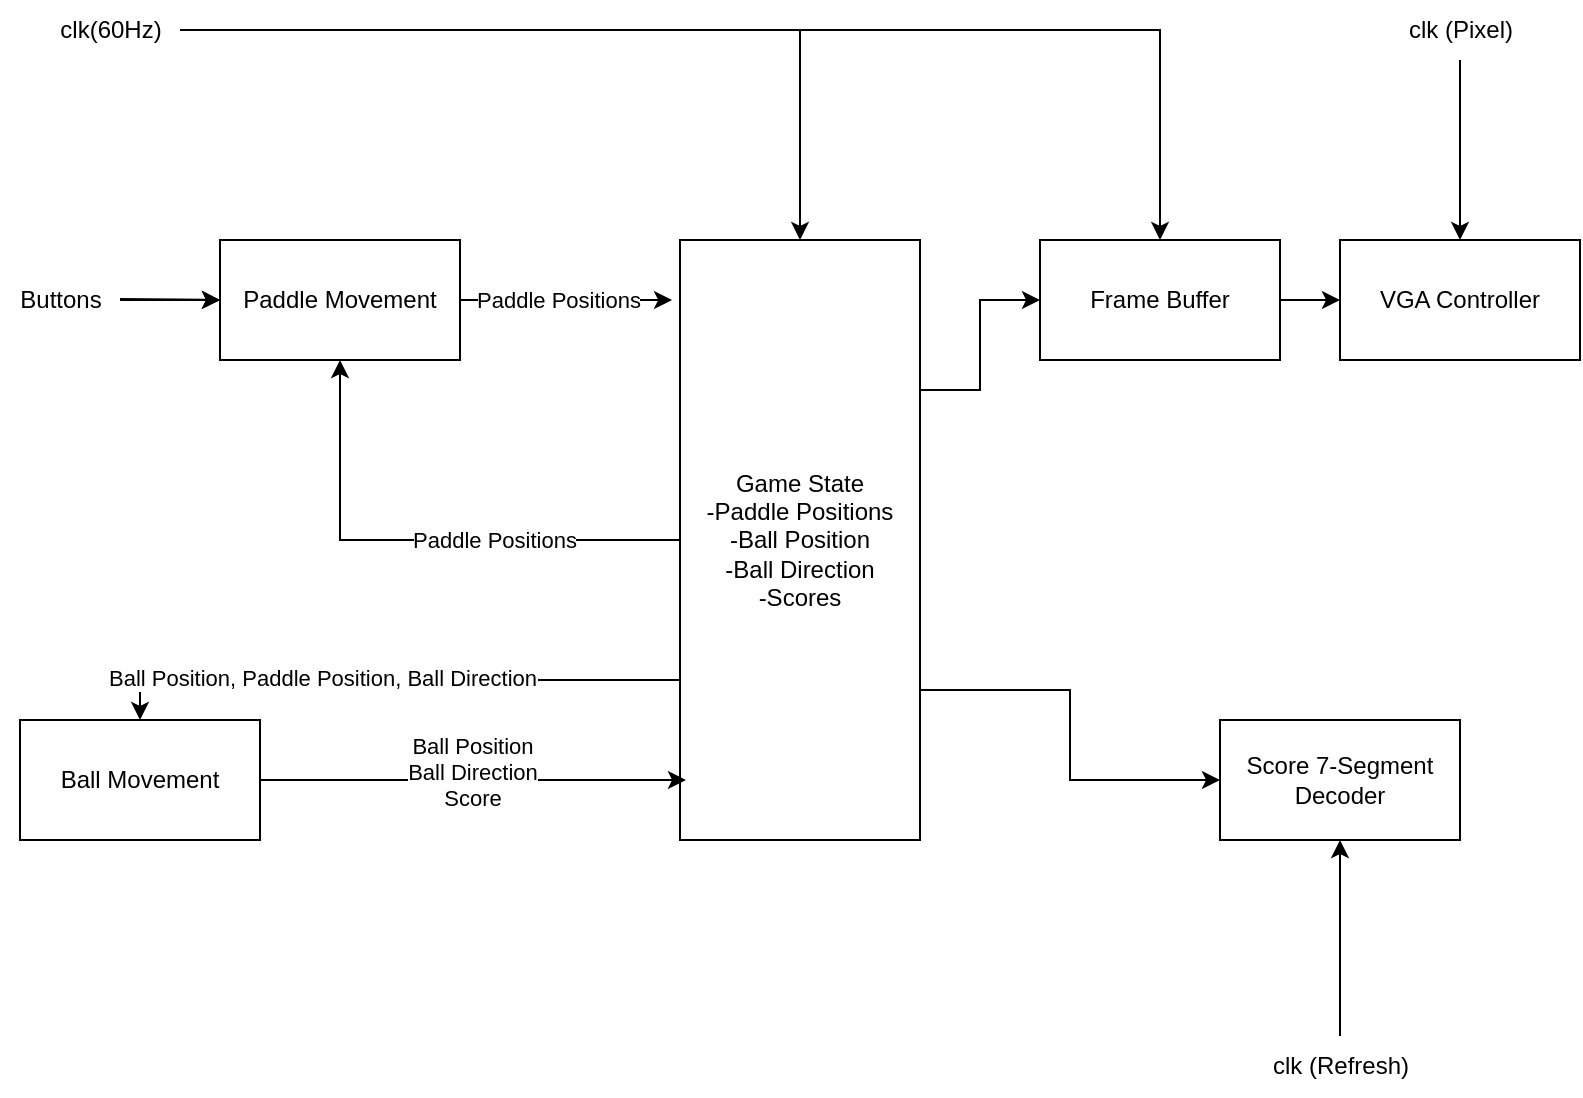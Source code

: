 <mxfile version="24.9.1">
  <diagram name="Page-1" id="9zEPuBYHzLMfpYoP8tei">
    <mxGraphModel dx="794" dy="507" grid="1" gridSize="10" guides="1" tooltips="1" connect="1" arrows="1" fold="1" page="1" pageScale="1" pageWidth="850" pageHeight="1100" math="0" shadow="0">
      <root>
        <mxCell id="0" />
        <mxCell id="1" parent="0" />
        <mxCell id="PjGVX1B-gfmGvaNTaWBH-4" style="edgeStyle=orthogonalEdgeStyle;rounded=0;orthogonalLoop=1;jettySize=auto;html=1;entryX=0.5;entryY=1;entryDx=0;entryDy=0;" parent="1" source="8NGVP5KOTLm1defEfAbh-1" target="8NGVP5KOTLm1defEfAbh-2" edge="1">
          <mxGeometry relative="1" as="geometry" />
        </mxCell>
        <mxCell id="PjGVX1B-gfmGvaNTaWBH-5" value="Paddle Positions" style="edgeLabel;html=1;align=center;verticalAlign=middle;resizable=0;points=[];" parent="PjGVX1B-gfmGvaNTaWBH-4" vertex="1" connectable="0">
          <mxGeometry x="-0.104" y="-1" relative="1" as="geometry">
            <mxPoint x="23" y="1" as="offset" />
          </mxGeometry>
        </mxCell>
        <mxCell id="PjGVX1B-gfmGvaNTaWBH-12" style="edgeStyle=orthogonalEdgeStyle;rounded=0;orthogonalLoop=1;jettySize=auto;html=1;exitX=0;exitY=0.75;exitDx=0;exitDy=0;entryX=0.5;entryY=0;entryDx=0;entryDy=0;" parent="1" source="8NGVP5KOTLm1defEfAbh-1" target="8NGVP5KOTLm1defEfAbh-3" edge="1">
          <mxGeometry relative="1" as="geometry">
            <Array as="points">
              <mxPoint x="340" y="420" />
              <mxPoint x="120" y="420" />
            </Array>
          </mxGeometry>
        </mxCell>
        <mxCell id="PjGVX1B-gfmGvaNTaWBH-13" value="Ball Position, Paddle Position, Ball Direction" style="edgeLabel;html=1;align=center;verticalAlign=middle;resizable=0;points=[];" parent="PjGVX1B-gfmGvaNTaWBH-12" vertex="1" connectable="0">
          <mxGeometry x="0.248" y="-1" relative="1" as="geometry">
            <mxPoint as="offset" />
          </mxGeometry>
        </mxCell>
        <mxCell id="PjGVX1B-gfmGvaNTaWBH-19" style="edgeStyle=orthogonalEdgeStyle;rounded=0;orthogonalLoop=1;jettySize=auto;html=1;exitX=1;exitY=0.25;exitDx=0;exitDy=0;entryX=0;entryY=0.5;entryDx=0;entryDy=0;" parent="1" source="8NGVP5KOTLm1defEfAbh-1" target="PjGVX1B-gfmGvaNTaWBH-3" edge="1">
          <mxGeometry relative="1" as="geometry" />
        </mxCell>
        <mxCell id="PjGVX1B-gfmGvaNTaWBH-21" style="edgeStyle=orthogonalEdgeStyle;rounded=0;orthogonalLoop=1;jettySize=auto;html=1;exitX=1;exitY=0.75;exitDx=0;exitDy=0;entryX=0;entryY=0.5;entryDx=0;entryDy=0;" parent="1" source="8NGVP5KOTLm1defEfAbh-1" target="8NGVP5KOTLm1defEfAbh-5" edge="1">
          <mxGeometry relative="1" as="geometry" />
        </mxCell>
        <mxCell id="8NGVP5KOTLm1defEfAbh-1" value="Game State&lt;div&gt;-Paddle Positions&lt;/div&gt;&lt;div&gt;-Ball Position&lt;/div&gt;&lt;div&gt;-Ball Direction&lt;/div&gt;&lt;div&gt;-Scores&lt;/div&gt;" style="rounded=0;whiteSpace=wrap;html=1;" parent="1" vertex="1">
          <mxGeometry x="350" y="200" width="120" height="300" as="geometry" />
        </mxCell>
        <mxCell id="8NGVP5KOTLm1defEfAbh-2" value="Paddle Movement" style="rounded=0;whiteSpace=wrap;html=1;" parent="1" vertex="1">
          <mxGeometry x="120" y="200" width="120" height="60" as="geometry" />
        </mxCell>
        <mxCell id="8NGVP5KOTLm1defEfAbh-3" value="Ball Movement" style="whiteSpace=wrap;html=1;" parent="1" vertex="1">
          <mxGeometry x="20" y="440" width="120" height="60" as="geometry" />
        </mxCell>
        <mxCell id="8NGVP5KOTLm1defEfAbh-4" value="VGA Controller" style="whiteSpace=wrap;html=1;" parent="1" vertex="1">
          <mxGeometry x="680" y="200" width="120" height="60" as="geometry" />
        </mxCell>
        <mxCell id="8NGVP5KOTLm1defEfAbh-5" value="Score 7-Segment Decoder" style="whiteSpace=wrap;html=1;" parent="1" vertex="1">
          <mxGeometry x="620" y="440" width="120" height="60" as="geometry" />
        </mxCell>
        <mxCell id="PjGVX1B-gfmGvaNTaWBH-1" value="" style="endArrow=classic;html=1;rounded=0;" parent="1" edge="1">
          <mxGeometry width="50" height="50" relative="1" as="geometry">
            <mxPoint x="70" y="229.5" as="sourcePoint" />
            <mxPoint x="120" y="230" as="targetPoint" />
          </mxGeometry>
        </mxCell>
        <mxCell id="PjGVX1B-gfmGvaNTaWBH-11" value="" style="edgeStyle=orthogonalEdgeStyle;rounded=0;orthogonalLoop=1;jettySize=auto;html=1;" parent="1" source="PjGVX1B-gfmGvaNTaWBH-2" target="8NGVP5KOTLm1defEfAbh-2" edge="1">
          <mxGeometry relative="1" as="geometry">
            <Array as="points">
              <mxPoint x="90" y="230" />
              <mxPoint x="90" y="230" />
            </Array>
          </mxGeometry>
        </mxCell>
        <mxCell id="PjGVX1B-gfmGvaNTaWBH-2" value="Buttons" style="text;html=1;align=center;verticalAlign=middle;resizable=0;points=[];autosize=1;strokeColor=none;fillColor=none;" parent="1" vertex="1">
          <mxGeometry x="10" y="215" width="60" height="30" as="geometry" />
        </mxCell>
        <mxCell id="PjGVX1B-gfmGvaNTaWBH-20" style="edgeStyle=orthogonalEdgeStyle;rounded=0;orthogonalLoop=1;jettySize=auto;html=1;exitX=1;exitY=0.5;exitDx=0;exitDy=0;" parent="1" source="PjGVX1B-gfmGvaNTaWBH-3" target="8NGVP5KOTLm1defEfAbh-4" edge="1">
          <mxGeometry relative="1" as="geometry" />
        </mxCell>
        <mxCell id="PjGVX1B-gfmGvaNTaWBH-3" value="Frame Buffer" style="whiteSpace=wrap;html=1;" parent="1" vertex="1">
          <mxGeometry x="530" y="200" width="120" height="60" as="geometry" />
        </mxCell>
        <mxCell id="PjGVX1B-gfmGvaNTaWBH-8" style="edgeStyle=orthogonalEdgeStyle;rounded=0;orthogonalLoop=1;jettySize=auto;html=1;exitX=1;exitY=0.5;exitDx=0;exitDy=0;entryX=-0.033;entryY=0.1;entryDx=0;entryDy=0;entryPerimeter=0;" parent="1" source="8NGVP5KOTLm1defEfAbh-2" target="8NGVP5KOTLm1defEfAbh-1" edge="1">
          <mxGeometry relative="1" as="geometry" />
        </mxCell>
        <mxCell id="PjGVX1B-gfmGvaNTaWBH-9" value="Paddle Positions" style="edgeLabel;html=1;align=center;verticalAlign=middle;resizable=0;points=[];" parent="PjGVX1B-gfmGvaNTaWBH-8" vertex="1" connectable="0">
          <mxGeometry x="-0.079" relative="1" as="geometry">
            <mxPoint as="offset" />
          </mxGeometry>
        </mxCell>
        <mxCell id="PjGVX1B-gfmGvaNTaWBH-14" style="edgeStyle=orthogonalEdgeStyle;rounded=0;orthogonalLoop=1;jettySize=auto;html=1;exitX=1;exitY=0.5;exitDx=0;exitDy=0;entryX=0.025;entryY=0.9;entryDx=0;entryDy=0;entryPerimeter=0;" parent="1" source="8NGVP5KOTLm1defEfAbh-3" target="8NGVP5KOTLm1defEfAbh-1" edge="1">
          <mxGeometry relative="1" as="geometry" />
        </mxCell>
        <mxCell id="PjGVX1B-gfmGvaNTaWBH-15" value="Text" style="edgeLabel;html=1;align=center;verticalAlign=middle;resizable=0;points=[];" parent="PjGVX1B-gfmGvaNTaWBH-14" vertex="1" connectable="0">
          <mxGeometry x="0.362" y="4" relative="1" as="geometry">
            <mxPoint x="-31" y="4" as="offset" />
          </mxGeometry>
        </mxCell>
        <mxCell id="PjGVX1B-gfmGvaNTaWBH-17" value="Ball Position&lt;div&gt;Ball Direction&lt;/div&gt;&lt;div&gt;Score&lt;/div&gt;" style="edgeLabel;html=1;align=center;verticalAlign=middle;resizable=0;points=[];" parent="PjGVX1B-gfmGvaNTaWBH-14" vertex="1" connectable="0">
          <mxGeometry x="-0.006" y="4" relative="1" as="geometry">
            <mxPoint as="offset" />
          </mxGeometry>
        </mxCell>
        <mxCell id="PjGVX1B-gfmGvaNTaWBH-23" style="edgeStyle=orthogonalEdgeStyle;rounded=0;orthogonalLoop=1;jettySize=auto;html=1;entryX=0.5;entryY=0;entryDx=0;entryDy=0;" parent="1" source="PjGVX1B-gfmGvaNTaWBH-22" target="8NGVP5KOTLm1defEfAbh-1" edge="1">
          <mxGeometry relative="1" as="geometry" />
        </mxCell>
        <mxCell id="PjGVX1B-gfmGvaNTaWBH-26" style="edgeStyle=orthogonalEdgeStyle;rounded=0;orthogonalLoop=1;jettySize=auto;html=1;" parent="1" source="PjGVX1B-gfmGvaNTaWBH-22" target="PjGVX1B-gfmGvaNTaWBH-3" edge="1">
          <mxGeometry relative="1" as="geometry" />
        </mxCell>
        <mxCell id="PjGVX1B-gfmGvaNTaWBH-22" value="clk(60Hz)" style="text;html=1;align=center;verticalAlign=middle;resizable=0;points=[];autosize=1;strokeColor=none;fillColor=none;" parent="1" vertex="1">
          <mxGeometry x="30" y="80" width="70" height="30" as="geometry" />
        </mxCell>
        <mxCell id="PjGVX1B-gfmGvaNTaWBH-27" style="edgeStyle=orthogonalEdgeStyle;rounded=0;orthogonalLoop=1;jettySize=auto;html=1;entryX=0.5;entryY=0;entryDx=0;entryDy=0;" parent="1" source="PjGVX1B-gfmGvaNTaWBH-24" target="8NGVP5KOTLm1defEfAbh-4" edge="1">
          <mxGeometry relative="1" as="geometry" />
        </mxCell>
        <mxCell id="PjGVX1B-gfmGvaNTaWBH-24" value="clk (Pixel)" style="text;html=1;align=center;verticalAlign=middle;resizable=0;points=[];autosize=1;strokeColor=none;fillColor=none;" parent="1" vertex="1">
          <mxGeometry x="700" y="80" width="80" height="30" as="geometry" />
        </mxCell>
        <mxCell id="PjGVX1B-gfmGvaNTaWBH-29" style="edgeStyle=orthogonalEdgeStyle;rounded=0;orthogonalLoop=1;jettySize=auto;html=1;entryX=0.5;entryY=1;entryDx=0;entryDy=0;" parent="1" source="PjGVX1B-gfmGvaNTaWBH-28" target="8NGVP5KOTLm1defEfAbh-5" edge="1">
          <mxGeometry relative="1" as="geometry" />
        </mxCell>
        <mxCell id="PjGVX1B-gfmGvaNTaWBH-28" value="clk (Refresh)" style="text;html=1;align=center;verticalAlign=middle;resizable=0;points=[];autosize=1;strokeColor=none;fillColor=none;" parent="1" vertex="1">
          <mxGeometry x="635" y="598" width="90" height="30" as="geometry" />
        </mxCell>
      </root>
    </mxGraphModel>
  </diagram>
</mxfile>
